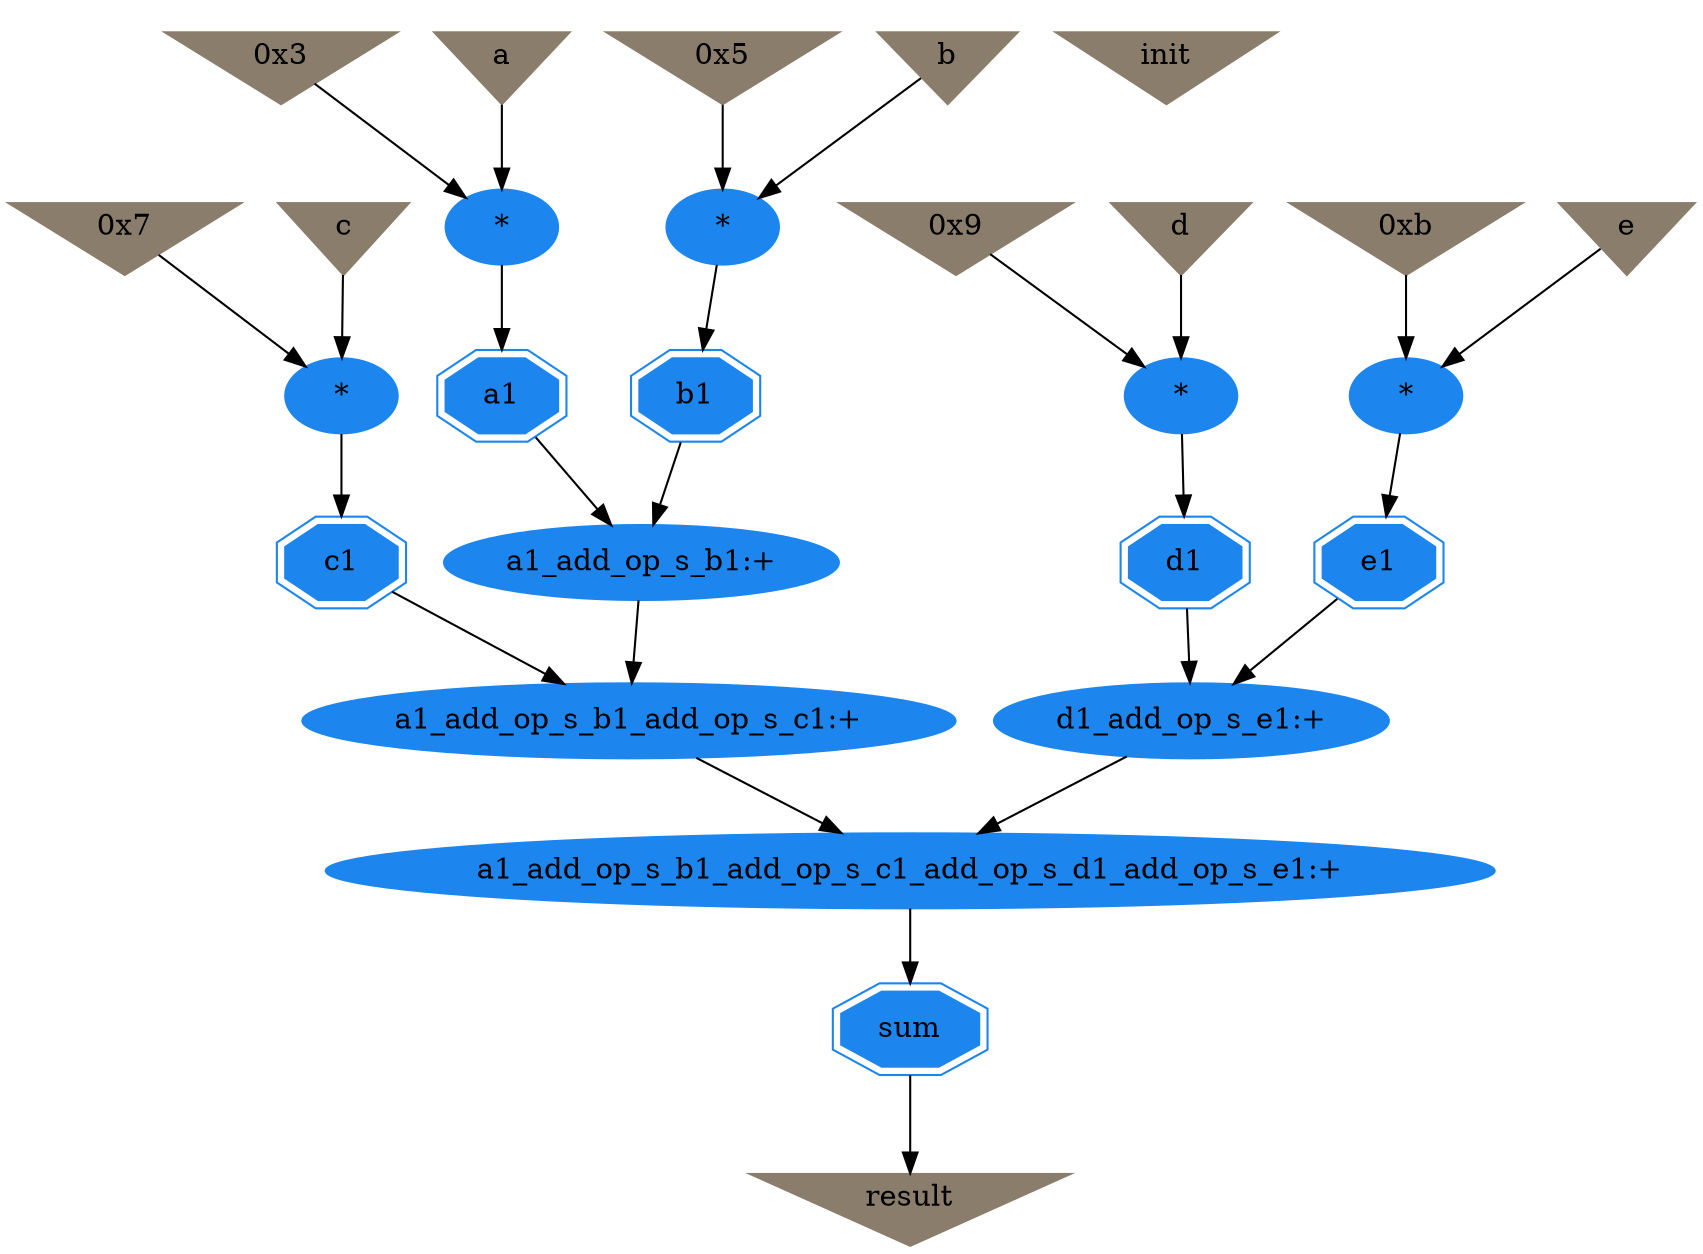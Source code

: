 digraph fir {
	// Components (Nodes)
	node [shape=ellipse, style=filled, color=dodgerblue2];
	"result" [color=bisque4 shape=invtriangle label="result"];
	"c22" [color=bisque4 shape=invtriangle label="0x3"];
	"c26" [color=bisque4 shape=invtriangle label="0xb"];
	"d1" [label="d1" shape=doubleoctagon  color=dodgerblue2 ];
	"c_mult_op_s_7" [label="*"  color=dodgerblue2 ];
	"c25" [color=bisque4 shape=invtriangle label="0x9"];
	"a1_add_op_s_b1_add_op_s_c1" [label="a1_add_op_s_b1_add_op_s_c1:+"  color=dodgerblue2 ];
	"a1_add_op_s_b1_add_op_s_c1_add_op_s_d1_add_op_s_e1" [label="a1_add_op_s_b1_add_op_s_c1_add_op_s_d1_add_op_s_e1:+"  color=dodgerblue2 ];
	"c23" [color=bisque4 shape=invtriangle label="0x5"];
	"sum" [label="sum" shape=doubleoctagon  color=dodgerblue2 ];
	"a1" [label="a1" shape=doubleoctagon  color=dodgerblue2 ];
	"init" [color=bisque4 shape=invtriangle label="init"];
	"e" [color=bisque4 shape=invtriangle label="e"];
	"b" [color=bisque4 shape=invtriangle label="b"];
	"a_mult_op_s_3" [label="*"  color=dodgerblue2 ];
	"e_mult_op_s_11" [label="*"  color=dodgerblue2 ];
	"d1_add_op_s_e1" [label="d1_add_op_s_e1:+"  color=dodgerblue2 ];
	"c24" [color=bisque4 shape=invtriangle label="0x7"];
	"b_mult_op_s_5" [label="*"  color=dodgerblue2 ];
	"c1" [label="c1" shape=doubleoctagon  color=dodgerblue2 ];
	"d_mult_op_s_9" [label="*"  color=dodgerblue2 ];
	"e1" [label="e1" shape=doubleoctagon  color=dodgerblue2 ];
	"a1_add_op_s_b1" [label="a1_add_op_s_b1:+"  color=dodgerblue2 ];
	"b1" [label="b1" shape=doubleoctagon  color=dodgerblue2 ];
	"c" [color=bisque4 shape=invtriangle label="c"];
	"d" [color=bisque4 shape=invtriangle label="d"];
	"a" [color=bisque4 shape=invtriangle label="a"];

	// Signals (Edges)
	"a" -> "a_mult_op_s_3"
	"d1_add_op_s_e1" -> "a1_add_op_s_b1_add_op_s_c1_add_op_s_d1_add_op_s_e1"
	"d_mult_op_s_9" -> "d1"
	"a1" -> "a1_add_op_s_b1"
	"d1" -> "d1_add_op_s_e1"
	"a1_add_op_s_b1_add_op_s_c1" -> "a1_add_op_s_b1_add_op_s_c1_add_op_s_d1_add_op_s_e1"
	"a1_add_op_s_b1_add_op_s_c1_add_op_s_d1_add_op_s_e1" -> "sum"
	"d" -> "d_mult_op_s_9"
	"c24" -> "c_mult_op_s_7"
	"b_mult_op_s_5" -> "b1"
	"b" -> "b_mult_op_s_5"
	"c22" -> "a_mult_op_s_3"
	"c26" -> "e_mult_op_s_11"
	"a1_add_op_s_b1" -> "a1_add_op_s_b1_add_op_s_c1"
	"e1" -> "d1_add_op_s_e1"
	"sum" -> "result"
	"e_mult_op_s_11" -> "e1"
	"c25" -> "d_mult_op_s_9"
	"b1" -> "a1_add_op_s_b1"
	"e" -> "e_mult_op_s_11"
	"c1" -> "a1_add_op_s_b1_add_op_s_c1"
	"c_mult_op_s_7" -> "c1"
	"c" -> "c_mult_op_s_7"
	"c23" -> "b_mult_op_s_5"
	"a_mult_op_s_3" -> "a1"
}